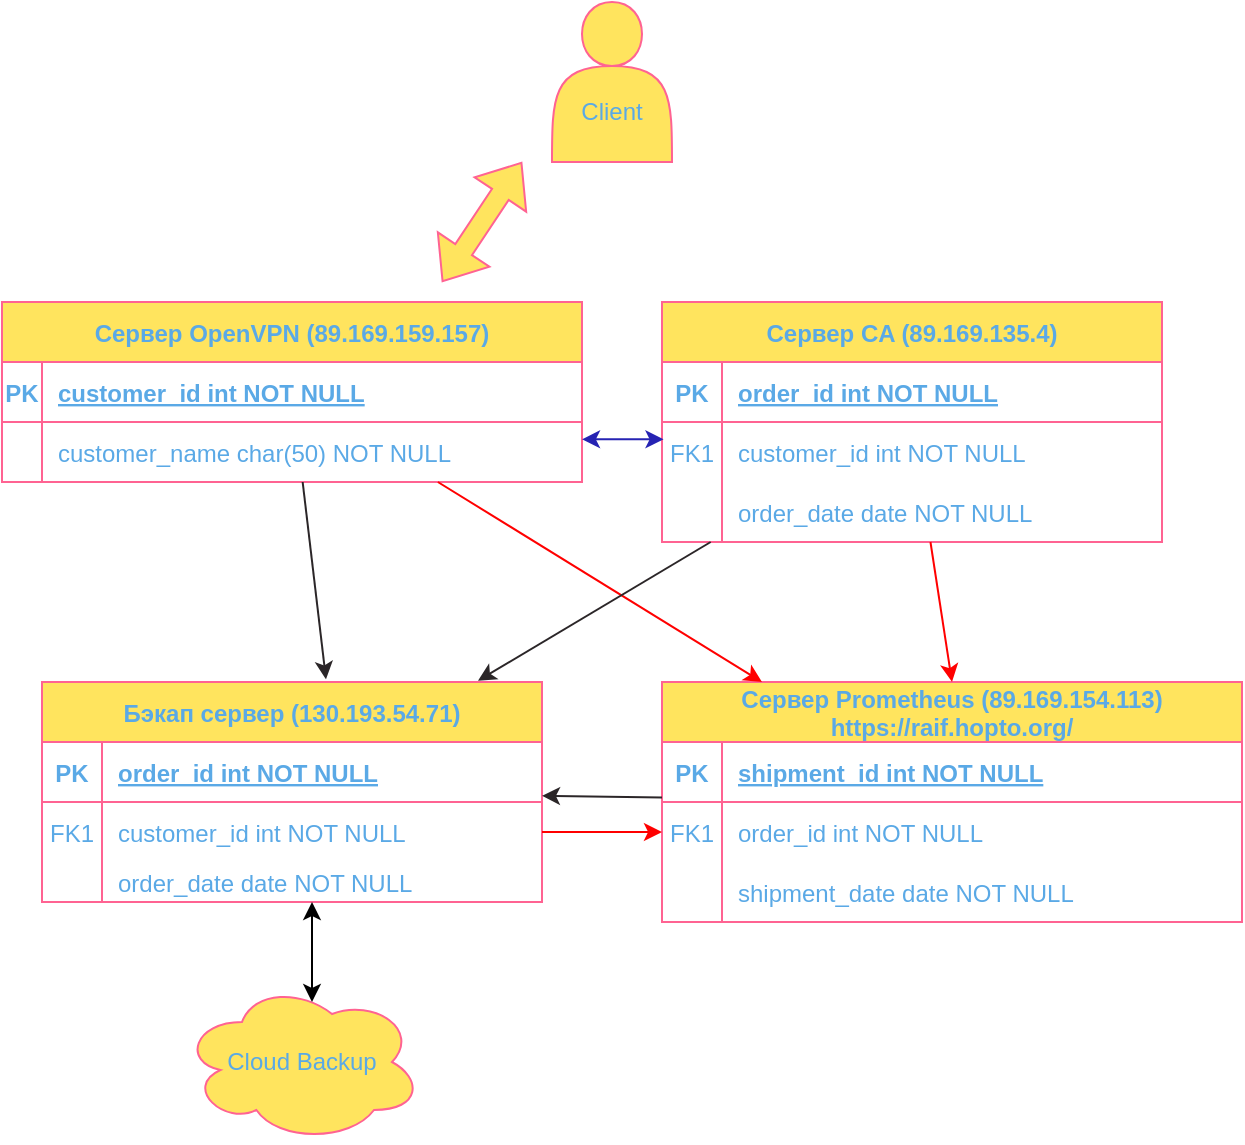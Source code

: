 <mxfile version="26.0.16">
  <diagram id="R2lEEEUBdFMjLlhIrx00" name="Page-1">
    <mxGraphModel dx="794" dy="1512" grid="1" gridSize="10" guides="1" tooltips="1" connect="1" arrows="1" fold="1" page="1" pageScale="1" pageWidth="850" pageHeight="1100" math="0" shadow="0" extFonts="Permanent Marker^https://fonts.googleapis.com/css?family=Permanent+Marker">
      <root>
        <mxCell id="0" />
        <mxCell id="1" parent="0" />
        <mxCell id="C-vyLk0tnHw3VtMMgP7b-2" value="Сервер CA (89.169.135.4)" style="shape=table;startSize=30;container=1;collapsible=1;childLayout=tableLayout;fixedRows=1;rowLines=0;fontStyle=1;align=center;resizeLast=1;labelBackgroundColor=none;fillColor=#FFE45E;strokeColor=#FF6392;fontColor=#5AA9E6;" parent="1" vertex="1">
          <mxGeometry x="450" y="40" width="250" height="120" as="geometry">
            <mxRectangle x="450" y="40" width="180" height="30" as="alternateBounds" />
          </mxGeometry>
        </mxCell>
        <mxCell id="C-vyLk0tnHw3VtMMgP7b-3" value="" style="shape=partialRectangle;collapsible=0;dropTarget=0;pointerEvents=0;fillColor=none;points=[[0,0.5],[1,0.5]];portConstraint=eastwest;top=0;left=0;right=0;bottom=1;labelBackgroundColor=none;strokeColor=#FF6392;fontColor=#5AA9E6;" parent="C-vyLk0tnHw3VtMMgP7b-2" vertex="1">
          <mxGeometry y="30" width="250" height="30" as="geometry" />
        </mxCell>
        <mxCell id="C-vyLk0tnHw3VtMMgP7b-4" value="PK" style="shape=partialRectangle;overflow=hidden;connectable=0;fillColor=none;top=0;left=0;bottom=0;right=0;fontStyle=1;labelBackgroundColor=none;strokeColor=#FF6392;fontColor=#5AA9E6;" parent="C-vyLk0tnHw3VtMMgP7b-3" vertex="1">
          <mxGeometry width="30" height="30" as="geometry">
            <mxRectangle width="30" height="30" as="alternateBounds" />
          </mxGeometry>
        </mxCell>
        <mxCell id="C-vyLk0tnHw3VtMMgP7b-5" value="order_id int NOT NULL " style="shape=partialRectangle;overflow=hidden;connectable=0;fillColor=none;top=0;left=0;bottom=0;right=0;align=left;spacingLeft=6;fontStyle=5;labelBackgroundColor=none;strokeColor=#FF6392;fontColor=#5AA9E6;" parent="C-vyLk0tnHw3VtMMgP7b-3" vertex="1">
          <mxGeometry x="30" width="220" height="30" as="geometry">
            <mxRectangle width="220" height="30" as="alternateBounds" />
          </mxGeometry>
        </mxCell>
        <mxCell id="C-vyLk0tnHw3VtMMgP7b-6" value="" style="shape=partialRectangle;collapsible=0;dropTarget=0;pointerEvents=0;fillColor=none;points=[[0,0.5],[1,0.5]];portConstraint=eastwest;top=0;left=0;right=0;bottom=0;labelBackgroundColor=none;strokeColor=#FF6392;fontColor=#5AA9E6;" parent="C-vyLk0tnHw3VtMMgP7b-2" vertex="1">
          <mxGeometry y="60" width="250" height="30" as="geometry" />
        </mxCell>
        <mxCell id="C-vyLk0tnHw3VtMMgP7b-7" value="FK1" style="shape=partialRectangle;overflow=hidden;connectable=0;fillColor=none;top=0;left=0;bottom=0;right=0;labelBackgroundColor=none;strokeColor=#FF6392;fontColor=#5AA9E6;" parent="C-vyLk0tnHw3VtMMgP7b-6" vertex="1">
          <mxGeometry width="30" height="30" as="geometry">
            <mxRectangle width="30" height="30" as="alternateBounds" />
          </mxGeometry>
        </mxCell>
        <mxCell id="C-vyLk0tnHw3VtMMgP7b-8" value="customer_id int NOT NULL" style="shape=partialRectangle;overflow=hidden;connectable=0;fillColor=none;top=0;left=0;bottom=0;right=0;align=left;spacingLeft=6;labelBackgroundColor=none;strokeColor=#FF6392;fontColor=#5AA9E6;" parent="C-vyLk0tnHw3VtMMgP7b-6" vertex="1">
          <mxGeometry x="30" width="220" height="30" as="geometry">
            <mxRectangle width="220" height="30" as="alternateBounds" />
          </mxGeometry>
        </mxCell>
        <mxCell id="C-vyLk0tnHw3VtMMgP7b-9" value="" style="shape=partialRectangle;collapsible=0;dropTarget=0;pointerEvents=0;fillColor=none;points=[[0,0.5],[1,0.5]];portConstraint=eastwest;top=0;left=0;right=0;bottom=0;labelBackgroundColor=none;strokeColor=#FF6392;fontColor=#5AA9E6;" parent="C-vyLk0tnHw3VtMMgP7b-2" vertex="1">
          <mxGeometry y="90" width="250" height="30" as="geometry" />
        </mxCell>
        <mxCell id="C-vyLk0tnHw3VtMMgP7b-10" value="" style="shape=partialRectangle;overflow=hidden;connectable=0;fillColor=none;top=0;left=0;bottom=0;right=0;labelBackgroundColor=none;strokeColor=#FF6392;fontColor=#5AA9E6;" parent="C-vyLk0tnHw3VtMMgP7b-9" vertex="1">
          <mxGeometry width="30" height="30" as="geometry">
            <mxRectangle width="30" height="30" as="alternateBounds" />
          </mxGeometry>
        </mxCell>
        <mxCell id="C-vyLk0tnHw3VtMMgP7b-11" value="order_date date NOT NULL" style="shape=partialRectangle;overflow=hidden;connectable=0;fillColor=none;top=0;left=0;bottom=0;right=0;align=left;spacingLeft=6;labelBackgroundColor=none;strokeColor=#FF6392;fontColor=#5AA9E6;" parent="C-vyLk0tnHw3VtMMgP7b-9" vertex="1">
          <mxGeometry x="30" width="220" height="30" as="geometry">
            <mxRectangle width="220" height="30" as="alternateBounds" />
          </mxGeometry>
        </mxCell>
        <mxCell id="C-vyLk0tnHw3VtMMgP7b-13" value="Сервер Prometheus (89.169.154.113)&#xa;https://raif.hopto.org/" style="shape=table;startSize=30;container=1;collapsible=1;childLayout=tableLayout;fixedRows=1;rowLines=0;fontStyle=1;align=center;resizeLast=1;labelBackgroundColor=none;fillColor=#FFE45E;strokeColor=#FF6392;fontColor=#5AA9E6;" parent="1" vertex="1">
          <mxGeometry x="450" y="230" width="290" height="120" as="geometry">
            <mxRectangle x="450" y="230" width="240" height="40" as="alternateBounds" />
          </mxGeometry>
        </mxCell>
        <mxCell id="C-vyLk0tnHw3VtMMgP7b-14" value="" style="shape=partialRectangle;collapsible=0;dropTarget=0;pointerEvents=0;fillColor=none;points=[[0,0.5],[1,0.5]];portConstraint=eastwest;top=0;left=0;right=0;bottom=1;labelBackgroundColor=none;strokeColor=#FF6392;fontColor=#5AA9E6;" parent="C-vyLk0tnHw3VtMMgP7b-13" vertex="1">
          <mxGeometry y="30" width="290" height="30" as="geometry" />
        </mxCell>
        <mxCell id="C-vyLk0tnHw3VtMMgP7b-15" value="PK" style="shape=partialRectangle;overflow=hidden;connectable=0;fillColor=none;top=0;left=0;bottom=0;right=0;fontStyle=1;labelBackgroundColor=none;strokeColor=#FF6392;fontColor=#5AA9E6;" parent="C-vyLk0tnHw3VtMMgP7b-14" vertex="1">
          <mxGeometry width="30" height="30" as="geometry">
            <mxRectangle width="30" height="30" as="alternateBounds" />
          </mxGeometry>
        </mxCell>
        <mxCell id="C-vyLk0tnHw3VtMMgP7b-16" value="shipment_id int NOT NULL " style="shape=partialRectangle;overflow=hidden;connectable=0;fillColor=none;top=0;left=0;bottom=0;right=0;align=left;spacingLeft=6;fontStyle=5;labelBackgroundColor=none;strokeColor=#FF6392;fontColor=#5AA9E6;" parent="C-vyLk0tnHw3VtMMgP7b-14" vertex="1">
          <mxGeometry x="30" width="260" height="30" as="geometry">
            <mxRectangle width="260" height="30" as="alternateBounds" />
          </mxGeometry>
        </mxCell>
        <mxCell id="C-vyLk0tnHw3VtMMgP7b-17" value="" style="shape=partialRectangle;collapsible=0;dropTarget=0;pointerEvents=0;fillColor=none;points=[[0,0.5],[1,0.5]];portConstraint=eastwest;top=0;left=0;right=0;bottom=0;labelBackgroundColor=none;strokeColor=#FF6392;fontColor=#5AA9E6;" parent="C-vyLk0tnHw3VtMMgP7b-13" vertex="1">
          <mxGeometry y="60" width="290" height="30" as="geometry" />
        </mxCell>
        <mxCell id="C-vyLk0tnHw3VtMMgP7b-18" value="FK1" style="shape=partialRectangle;overflow=hidden;connectable=0;fillColor=none;top=0;left=0;bottom=0;right=0;labelBackgroundColor=none;strokeColor=#FF6392;fontColor=#5AA9E6;" parent="C-vyLk0tnHw3VtMMgP7b-17" vertex="1">
          <mxGeometry width="30" height="30" as="geometry">
            <mxRectangle width="30" height="30" as="alternateBounds" />
          </mxGeometry>
        </mxCell>
        <mxCell id="C-vyLk0tnHw3VtMMgP7b-19" value="order_id int NOT NULL" style="shape=partialRectangle;overflow=hidden;connectable=0;fillColor=none;top=0;left=0;bottom=0;right=0;align=left;spacingLeft=6;labelBackgroundColor=none;strokeColor=#FF6392;fontColor=#5AA9E6;" parent="C-vyLk0tnHw3VtMMgP7b-17" vertex="1">
          <mxGeometry x="30" width="260" height="30" as="geometry">
            <mxRectangle width="260" height="30" as="alternateBounds" />
          </mxGeometry>
        </mxCell>
        <mxCell id="C-vyLk0tnHw3VtMMgP7b-20" value="" style="shape=partialRectangle;collapsible=0;dropTarget=0;pointerEvents=0;fillColor=none;points=[[0,0.5],[1,0.5]];portConstraint=eastwest;top=0;left=0;right=0;bottom=0;labelBackgroundColor=none;strokeColor=#FF6392;fontColor=#5AA9E6;" parent="C-vyLk0tnHw3VtMMgP7b-13" vertex="1">
          <mxGeometry y="90" width="290" height="30" as="geometry" />
        </mxCell>
        <mxCell id="C-vyLk0tnHw3VtMMgP7b-21" value="" style="shape=partialRectangle;overflow=hidden;connectable=0;fillColor=none;top=0;left=0;bottom=0;right=0;labelBackgroundColor=none;strokeColor=#FF6392;fontColor=#5AA9E6;" parent="C-vyLk0tnHw3VtMMgP7b-20" vertex="1">
          <mxGeometry width="30" height="30" as="geometry">
            <mxRectangle width="30" height="30" as="alternateBounds" />
          </mxGeometry>
        </mxCell>
        <mxCell id="C-vyLk0tnHw3VtMMgP7b-22" value="shipment_date date NOT NULL" style="shape=partialRectangle;overflow=hidden;connectable=0;fillColor=none;top=0;left=0;bottom=0;right=0;align=left;spacingLeft=6;labelBackgroundColor=none;strokeColor=#FF6392;fontColor=#5AA9E6;" parent="C-vyLk0tnHw3VtMMgP7b-20" vertex="1">
          <mxGeometry x="30" width="260" height="30" as="geometry">
            <mxRectangle width="260" height="30" as="alternateBounds" />
          </mxGeometry>
        </mxCell>
        <mxCell id="C-vyLk0tnHw3VtMMgP7b-23" value="Сервер OpenVPN (89.169.159.157)" style="shape=table;startSize=30;container=1;collapsible=1;childLayout=tableLayout;fixedRows=1;rowLines=0;fontStyle=1;align=center;resizeLast=1;labelBackgroundColor=none;fillColor=#FFE45E;strokeColor=#FF6392;fontColor=#5AA9E6;" parent="1" vertex="1">
          <mxGeometry x="120" y="40" width="290" height="90" as="geometry">
            <mxRectangle x="120" y="40" width="230" height="30" as="alternateBounds" />
          </mxGeometry>
        </mxCell>
        <mxCell id="C-vyLk0tnHw3VtMMgP7b-24" value="" style="shape=partialRectangle;collapsible=0;dropTarget=0;pointerEvents=0;fillColor=none;points=[[0,0.5],[1,0.5]];portConstraint=eastwest;top=0;left=0;right=0;bottom=1;labelBackgroundColor=none;strokeColor=#FF6392;fontColor=#5AA9E6;" parent="C-vyLk0tnHw3VtMMgP7b-23" vertex="1">
          <mxGeometry y="30" width="290" height="30" as="geometry" />
        </mxCell>
        <mxCell id="C-vyLk0tnHw3VtMMgP7b-25" value="PK" style="shape=partialRectangle;overflow=hidden;connectable=0;fillColor=none;top=0;left=0;bottom=0;right=0;fontStyle=1;labelBackgroundColor=none;strokeColor=#FF6392;fontColor=#5AA9E6;" parent="C-vyLk0tnHw3VtMMgP7b-24" vertex="1">
          <mxGeometry width="20" height="30" as="geometry">
            <mxRectangle width="20" height="30" as="alternateBounds" />
          </mxGeometry>
        </mxCell>
        <mxCell id="C-vyLk0tnHw3VtMMgP7b-26" value="customer_id int NOT NULL " style="shape=partialRectangle;overflow=hidden;connectable=0;fillColor=none;top=0;left=0;bottom=0;right=0;align=left;spacingLeft=6;fontStyle=5;labelBackgroundColor=none;strokeColor=#FF6392;fontColor=#5AA9E6;" parent="C-vyLk0tnHw3VtMMgP7b-24" vertex="1">
          <mxGeometry x="20" width="270" height="30" as="geometry">
            <mxRectangle width="270" height="30" as="alternateBounds" />
          </mxGeometry>
        </mxCell>
        <mxCell id="C-vyLk0tnHw3VtMMgP7b-27" value="" style="shape=partialRectangle;collapsible=0;dropTarget=0;pointerEvents=0;fillColor=none;points=[[0,0.5],[1,0.5]];portConstraint=eastwest;top=0;left=0;right=0;bottom=0;labelBackgroundColor=none;strokeColor=#FF6392;fontColor=#5AA9E6;" parent="C-vyLk0tnHw3VtMMgP7b-23" vertex="1">
          <mxGeometry y="60" width="290" height="30" as="geometry" />
        </mxCell>
        <mxCell id="C-vyLk0tnHw3VtMMgP7b-28" value="" style="shape=partialRectangle;overflow=hidden;connectable=0;fillColor=none;top=0;left=0;bottom=0;right=0;labelBackgroundColor=none;strokeColor=#FF6392;fontColor=#5AA9E6;" parent="C-vyLk0tnHw3VtMMgP7b-27" vertex="1">
          <mxGeometry width="20" height="30" as="geometry">
            <mxRectangle width="20" height="30" as="alternateBounds" />
          </mxGeometry>
        </mxCell>
        <mxCell id="C-vyLk0tnHw3VtMMgP7b-29" value="customer_name char(50) NOT NULL" style="shape=partialRectangle;overflow=hidden;connectable=0;fillColor=none;top=0;left=0;bottom=0;right=0;align=left;spacingLeft=6;labelBackgroundColor=none;strokeColor=#FF6392;fontColor=#5AA9E6;" parent="C-vyLk0tnHw3VtMMgP7b-27" vertex="1">
          <mxGeometry x="20" width="270" height="30" as="geometry">
            <mxRectangle width="270" height="30" as="alternateBounds" />
          </mxGeometry>
        </mxCell>
        <mxCell id="jpe--MCXfBL3dKU2rXht-13" value="Cloud Backup" style="ellipse;shape=cloud;whiteSpace=wrap;html=1;align=center;strokeColor=#FF6392;fontColor=#5AA9E6;fillColor=#FFE45E;labelBackgroundColor=none;" vertex="1" parent="1">
          <mxGeometry x="210" y="380" width="120" height="80" as="geometry" />
        </mxCell>
        <mxCell id="jpe--MCXfBL3dKU2rXht-14" value="Бэкап сервер (130.193.54.71)" style="shape=table;startSize=30;container=1;collapsible=1;childLayout=tableLayout;fixedRows=1;rowLines=0;fontStyle=1;align=center;resizeLast=1;labelBackgroundColor=none;fillColor=#FFE45E;strokeColor=#FF6392;fontColor=#5AA9E6;" vertex="1" parent="1">
          <mxGeometry x="140" y="230" width="250" height="110" as="geometry">
            <mxRectangle x="140" y="230" width="200" height="30" as="alternateBounds" />
          </mxGeometry>
        </mxCell>
        <mxCell id="jpe--MCXfBL3dKU2rXht-15" value="" style="shape=partialRectangle;collapsible=0;dropTarget=0;pointerEvents=0;fillColor=none;points=[[0,0.5],[1,0.5]];portConstraint=eastwest;top=0;left=0;right=0;bottom=1;labelBackgroundColor=none;strokeColor=#FF6392;fontColor=#5AA9E6;" vertex="1" parent="jpe--MCXfBL3dKU2rXht-14">
          <mxGeometry y="30" width="250" height="30" as="geometry" />
        </mxCell>
        <mxCell id="jpe--MCXfBL3dKU2rXht-16" value="PK" style="shape=partialRectangle;overflow=hidden;connectable=0;fillColor=none;top=0;left=0;bottom=0;right=0;fontStyle=1;labelBackgroundColor=none;strokeColor=#FF6392;fontColor=#5AA9E6;" vertex="1" parent="jpe--MCXfBL3dKU2rXht-15">
          <mxGeometry width="30" height="30" as="geometry">
            <mxRectangle width="30" height="30" as="alternateBounds" />
          </mxGeometry>
        </mxCell>
        <mxCell id="jpe--MCXfBL3dKU2rXht-17" value="order_id int NOT NULL " style="shape=partialRectangle;overflow=hidden;connectable=0;fillColor=none;top=0;left=0;bottom=0;right=0;align=left;spacingLeft=6;fontStyle=5;labelBackgroundColor=none;strokeColor=#FF6392;fontColor=#5AA9E6;" vertex="1" parent="jpe--MCXfBL3dKU2rXht-15">
          <mxGeometry x="30" width="220" height="30" as="geometry">
            <mxRectangle width="220" height="30" as="alternateBounds" />
          </mxGeometry>
        </mxCell>
        <mxCell id="jpe--MCXfBL3dKU2rXht-18" value="" style="shape=partialRectangle;collapsible=0;dropTarget=0;pointerEvents=0;fillColor=none;points=[[0,0.5],[1,0.5]];portConstraint=eastwest;top=0;left=0;right=0;bottom=0;labelBackgroundColor=none;strokeColor=#FF6392;fontColor=#5AA9E6;" vertex="1" parent="jpe--MCXfBL3dKU2rXht-14">
          <mxGeometry y="60" width="250" height="30" as="geometry" />
        </mxCell>
        <mxCell id="jpe--MCXfBL3dKU2rXht-19" value="FK1" style="shape=partialRectangle;overflow=hidden;connectable=0;fillColor=none;top=0;left=0;bottom=0;right=0;labelBackgroundColor=none;strokeColor=#FF6392;fontColor=#5AA9E6;" vertex="1" parent="jpe--MCXfBL3dKU2rXht-18">
          <mxGeometry width="30" height="30" as="geometry">
            <mxRectangle width="30" height="30" as="alternateBounds" />
          </mxGeometry>
        </mxCell>
        <mxCell id="jpe--MCXfBL3dKU2rXht-20" value="customer_id int NOT NULL" style="shape=partialRectangle;overflow=hidden;connectable=0;fillColor=none;top=0;left=0;bottom=0;right=0;align=left;spacingLeft=6;labelBackgroundColor=none;strokeColor=#FF6392;fontColor=#5AA9E6;" vertex="1" parent="jpe--MCXfBL3dKU2rXht-18">
          <mxGeometry x="30" width="220" height="30" as="geometry">
            <mxRectangle width="220" height="30" as="alternateBounds" />
          </mxGeometry>
        </mxCell>
        <mxCell id="jpe--MCXfBL3dKU2rXht-21" value="" style="shape=partialRectangle;collapsible=0;dropTarget=0;pointerEvents=0;fillColor=none;points=[[0,0.5],[1,0.5]];portConstraint=eastwest;top=0;left=0;right=0;bottom=0;labelBackgroundColor=none;strokeColor=#FF6392;fontColor=#5AA9E6;" vertex="1" parent="jpe--MCXfBL3dKU2rXht-14">
          <mxGeometry y="90" width="250" height="20" as="geometry" />
        </mxCell>
        <mxCell id="jpe--MCXfBL3dKU2rXht-22" value="" style="shape=partialRectangle;overflow=hidden;connectable=0;fillColor=none;top=0;left=0;bottom=0;right=0;labelBackgroundColor=none;strokeColor=#FF6392;fontColor=#5AA9E6;" vertex="1" parent="jpe--MCXfBL3dKU2rXht-21">
          <mxGeometry width="30" height="20" as="geometry">
            <mxRectangle width="30" height="20" as="alternateBounds" />
          </mxGeometry>
        </mxCell>
        <mxCell id="jpe--MCXfBL3dKU2rXht-23" value="order_date date NOT NULL" style="shape=partialRectangle;overflow=hidden;connectable=0;fillColor=none;top=0;left=0;bottom=0;right=0;align=left;spacingLeft=6;labelBackgroundColor=none;strokeColor=#FF6392;fontColor=#5AA9E6;" vertex="1" parent="jpe--MCXfBL3dKU2rXht-21">
          <mxGeometry x="30" width="220" height="20" as="geometry">
            <mxRectangle width="220" height="20" as="alternateBounds" />
          </mxGeometry>
        </mxCell>
        <mxCell id="jpe--MCXfBL3dKU2rXht-25" value="" style="endArrow=classic;html=1;rounded=0;strokeColor=light-dark(#ff0000, #df5981);fontColor=default;fillColor=#FFE45E;labelBackgroundColor=none;" edge="1" parent="1" source="C-vyLk0tnHw3VtMMgP7b-23">
          <mxGeometry width="50" height="50" relative="1" as="geometry">
            <mxPoint x="343.3" y="130.34" as="sourcePoint" />
            <mxPoint x="500" y="230" as="targetPoint" />
          </mxGeometry>
        </mxCell>
        <mxCell id="jpe--MCXfBL3dKU2rXht-26" value="" style="endArrow=classic;html=1;rounded=0;strokeColor=light-dark(#ff0000, #DF5981);fontColor=default;fillColor=#FFE45E;entryX=0;entryY=0.5;entryDx=0;entryDy=0;labelBackgroundColor=none;exitX=1;exitY=0.5;exitDx=0;exitDy=0;" edge="1" parent="1" source="jpe--MCXfBL3dKU2rXht-18" target="C-vyLk0tnHw3VtMMgP7b-17">
          <mxGeometry width="50" height="50" relative="1" as="geometry">
            <mxPoint x="390" y="300" as="sourcePoint" />
            <mxPoint x="440" y="250" as="targetPoint" />
          </mxGeometry>
        </mxCell>
        <mxCell id="jpe--MCXfBL3dKU2rXht-27" value="" style="endArrow=classic;html=1;rounded=0;strokeColor=light-dark(#ff0000, #df5981);fontColor=default;fillColor=#FFE45E;labelBackgroundColor=none;entryX=0.5;entryY=0;entryDx=0;entryDy=0;" edge="1" parent="1" source="C-vyLk0tnHw3VtMMgP7b-2" target="C-vyLk0tnHw3VtMMgP7b-13">
          <mxGeometry width="50" height="50" relative="1" as="geometry">
            <mxPoint x="595" y="160" as="sourcePoint" />
            <mxPoint x="583.692" y="230" as="targetPoint" />
          </mxGeometry>
        </mxCell>
        <mxCell id="jpe--MCXfBL3dKU2rXht-28" value="" style="endArrow=classic;startArrow=classic;html=1;rounded=0;strokeColor=light-dark(#2623b3, #df5981);fontColor=#5AA9E6;fillColor=#FFE45E;entryX=0.003;entryY=0.289;entryDx=0;entryDy=0;entryPerimeter=0;exitX=1;exitY=0.289;exitDx=0;exitDy=0;exitPerimeter=0;" edge="1" parent="1" source="C-vyLk0tnHw3VtMMgP7b-27" target="C-vyLk0tnHw3VtMMgP7b-6">
          <mxGeometry width="50" height="50" relative="1" as="geometry">
            <mxPoint x="400" y="125" as="sourcePoint" />
            <mxPoint x="450" y="75" as="targetPoint" />
          </mxGeometry>
        </mxCell>
        <mxCell id="jpe--MCXfBL3dKU2rXht-32" value="" style="endArrow=classic;startArrow=classic;html=1;rounded=0;strokeColor=#000000;fontColor=#5AA9E6;fillColor=#FFE45E;" edge="1" parent="1">
          <mxGeometry width="50" height="50" relative="1" as="geometry">
            <mxPoint x="275" y="390" as="sourcePoint" />
            <mxPoint x="275" y="340" as="targetPoint" />
          </mxGeometry>
        </mxCell>
        <mxCell id="jpe--MCXfBL3dKU2rXht-33" value="" style="endArrow=classic;html=1;rounded=0;strokeColor=light-dark(#2b2628, #df5981);fontColor=#5AA9E6;fillColor=#FFE45E;entryX=0.872;entryY=-0.006;entryDx=0;entryDy=0;entryPerimeter=0;" edge="1" parent="1" source="C-vyLk0tnHw3VtMMgP7b-2" target="jpe--MCXfBL3dKU2rXht-14">
          <mxGeometry width="50" height="50" relative="1" as="geometry">
            <mxPoint x="450" y="140" as="sourcePoint" />
            <mxPoint x="380" y="210" as="targetPoint" />
          </mxGeometry>
        </mxCell>
        <mxCell id="jpe--MCXfBL3dKU2rXht-34" value="" style="endArrow=classic;html=1;rounded=0;strokeColor=light-dark(#2b2628, #df5981);fontColor=#5AA9E6;fillColor=#FFE45E;" edge="1" parent="1" source="C-vyLk0tnHw3VtMMgP7b-13" target="jpe--MCXfBL3dKU2rXht-14">
          <mxGeometry width="50" height="50" relative="1" as="geometry">
            <mxPoint x="450" y="270" as="sourcePoint" />
            <mxPoint x="390" y="270" as="targetPoint" />
          </mxGeometry>
        </mxCell>
        <mxCell id="jpe--MCXfBL3dKU2rXht-35" value="" style="endArrow=classic;html=1;rounded=0;strokeColor=light-dark(#2b2628, #df5981);fontColor=#5AA9E6;fillColor=#FFE45E;entryX=0.568;entryY=-0.012;entryDx=0;entryDy=0;entryPerimeter=0;" edge="1" parent="1" source="C-vyLk0tnHw3VtMMgP7b-23" target="jpe--MCXfBL3dKU2rXht-14">
          <mxGeometry width="50" height="50" relative="1" as="geometry">
            <mxPoint x="282" y="130" as="sourcePoint" />
            <mxPoint x="190" y="219" as="targetPoint" />
          </mxGeometry>
        </mxCell>
        <mxCell id="jpe--MCXfBL3dKU2rXht-40" value="" style="shape=flexArrow;endArrow=classic;startArrow=classic;html=1;rounded=0;strokeColor=#FF6392;fontColor=#5AA9E6;fillColor=#FFE45E;" edge="1" parent="1">
          <mxGeometry width="100" height="100" relative="1" as="geometry">
            <mxPoint x="340" y="30" as="sourcePoint" />
            <mxPoint x="380" y="-30" as="targetPoint" />
          </mxGeometry>
        </mxCell>
        <mxCell id="jpe--MCXfBL3dKU2rXht-41" value="" style="group" vertex="1" connectable="0" parent="1">
          <mxGeometry x="395" y="-110" width="60" height="80" as="geometry" />
        </mxCell>
        <mxCell id="jpe--MCXfBL3dKU2rXht-36" value="" style="shape=actor;whiteSpace=wrap;html=1;strokeColor=#FF6392;fontColor=#5AA9E6;fillColor=#FFE45E;" vertex="1" parent="jpe--MCXfBL3dKU2rXht-41">
          <mxGeometry width="60" height="80" as="geometry" />
        </mxCell>
        <mxCell id="jpe--MCXfBL3dKU2rXht-39" value="Client" style="text;html=1;align=center;verticalAlign=middle;whiteSpace=wrap;rounded=0;fontColor=#5AA9E6;" vertex="1" parent="jpe--MCXfBL3dKU2rXht-41">
          <mxGeometry y="40" width="60" height="30" as="geometry" />
        </mxCell>
      </root>
    </mxGraphModel>
  </diagram>
</mxfile>
